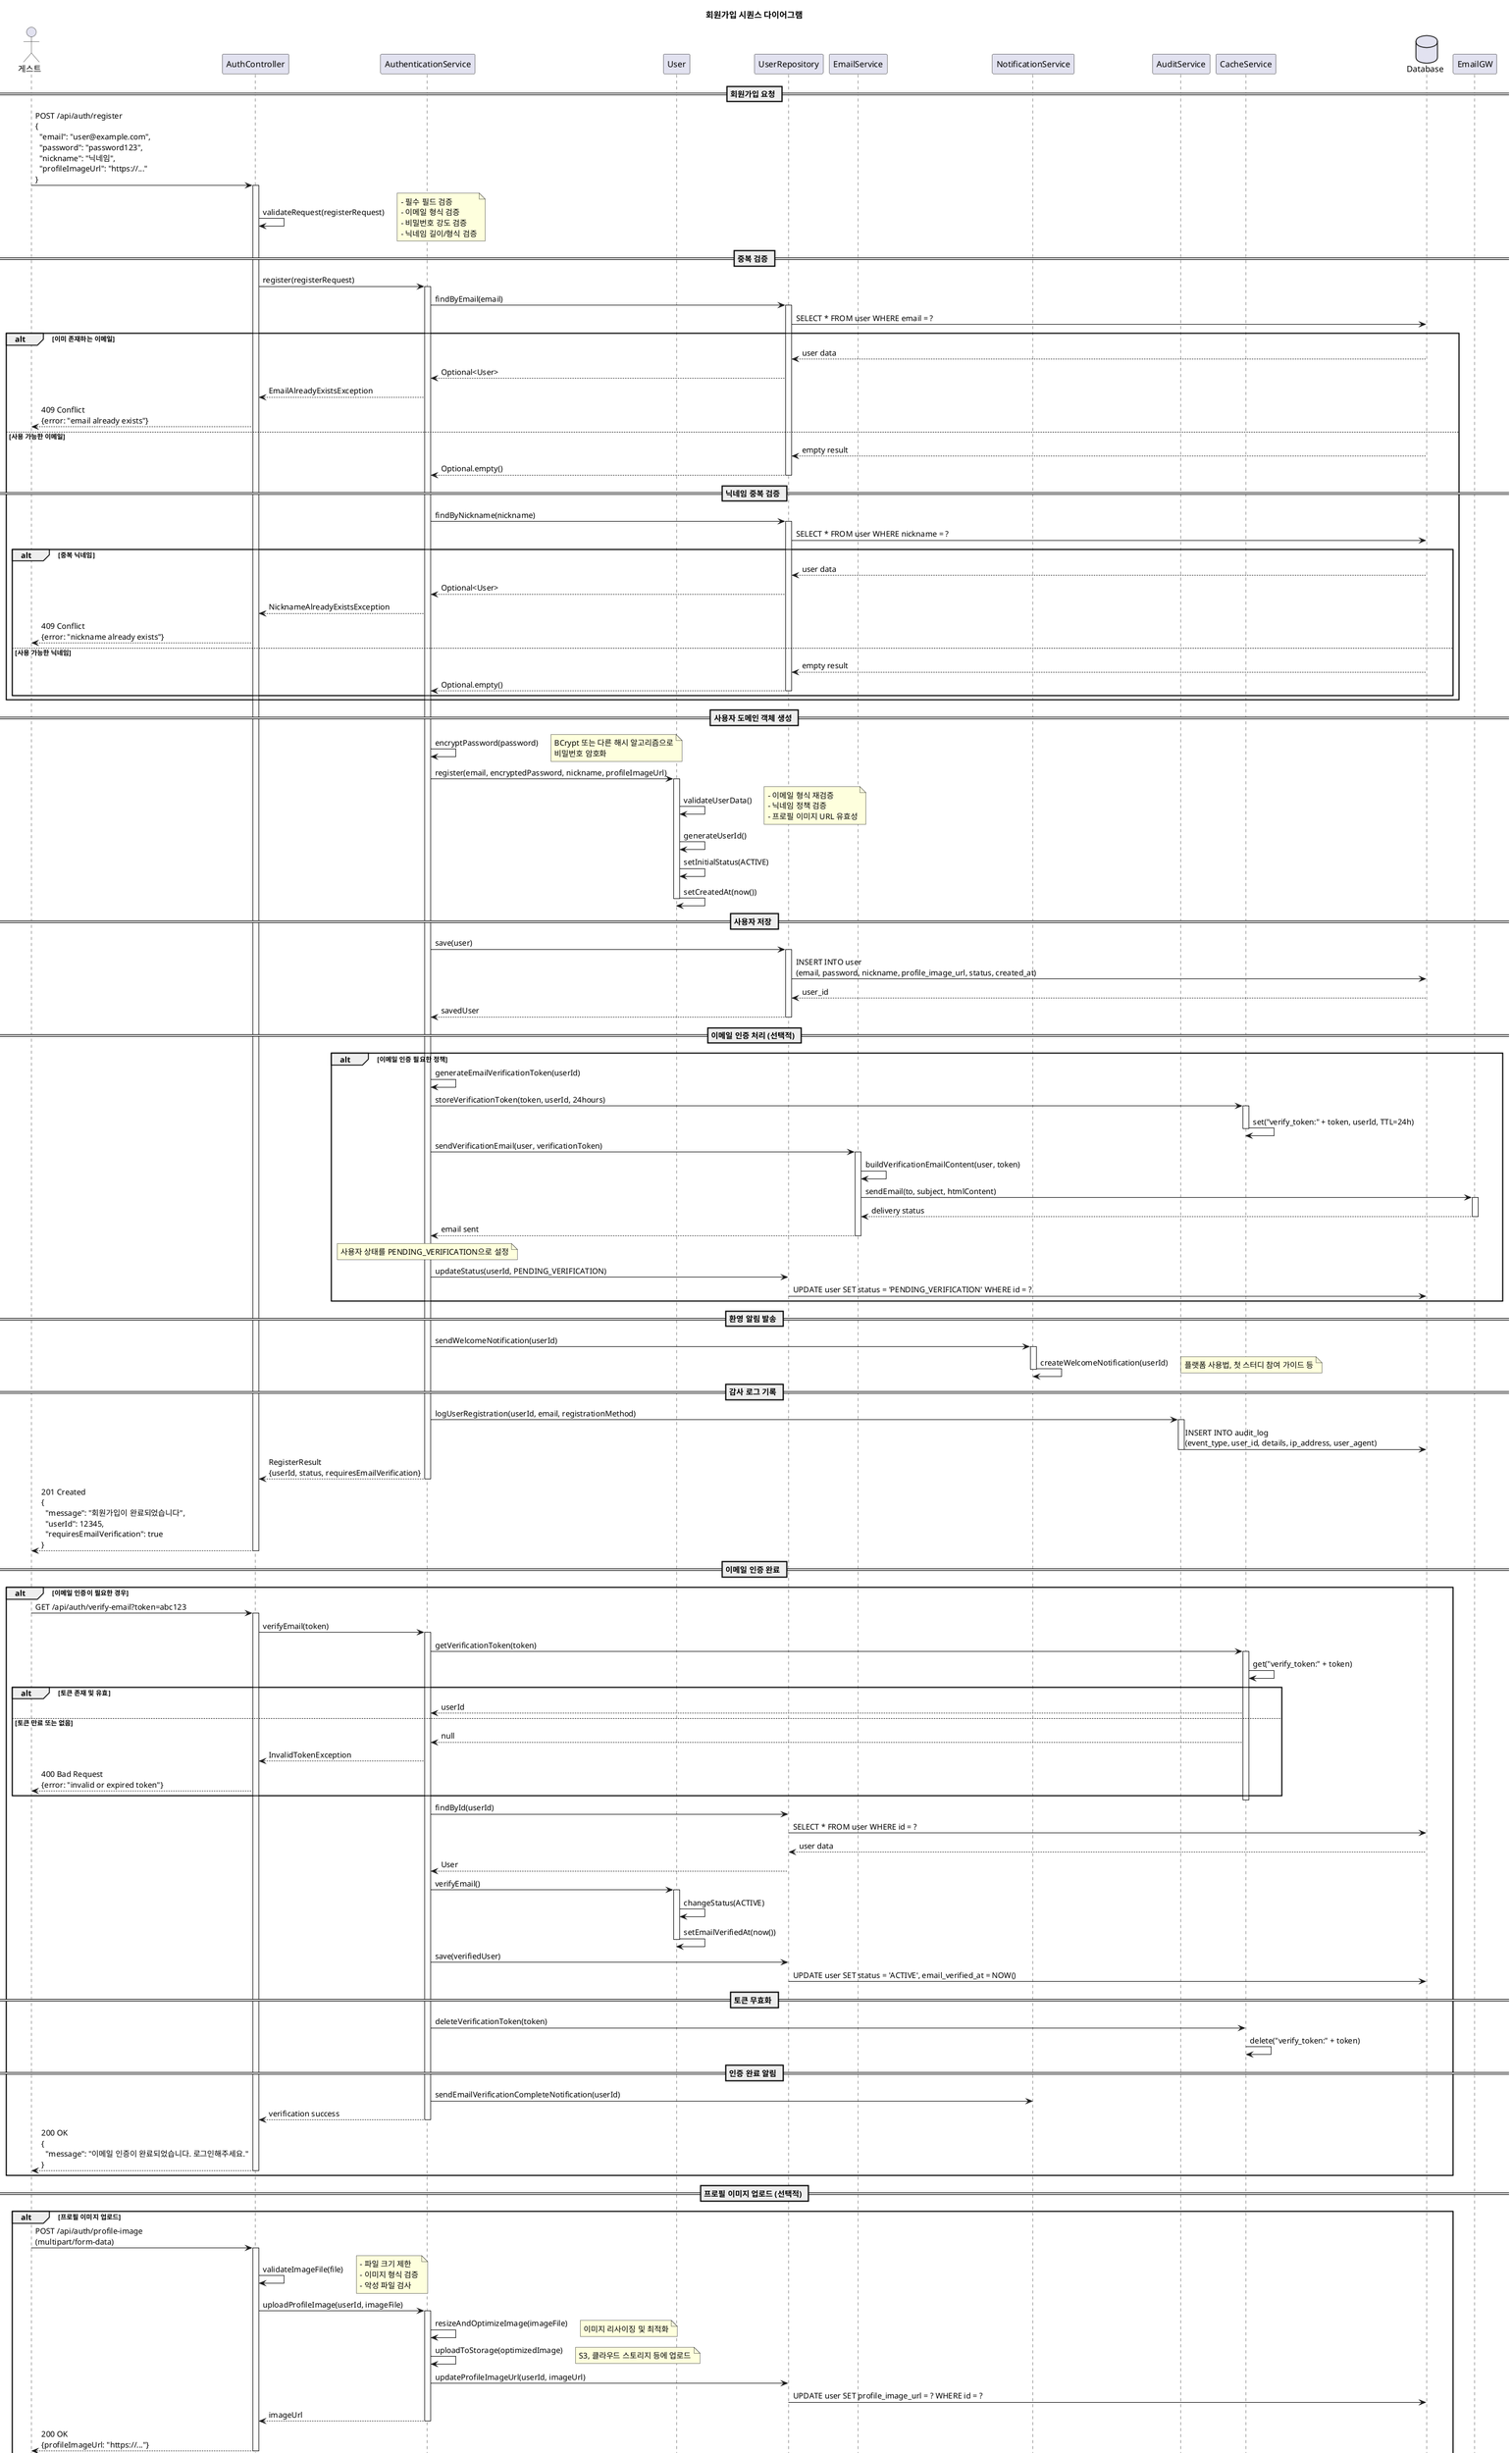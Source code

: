 @startuml
title 회원가입 시퀀스 다이어그램

actor "게스트" as Guest
participant "AuthController" as Controller
participant "AuthenticationService" as AuthService
participant "User" as UserDomain
participant "UserRepository" as UserRepo
participant "EmailService" as EmailService
participant "NotificationService" as NotifyService
participant "AuditService" as AuditService
participant "CacheService" as CacheService
database "Database" as DB
'external "EmailGateway" as EmailGW

== 회원가입 요청 ==
Guest -> Controller: POST /api/auth/register\n{\n  "email": "user@example.com",\n  "password": "password123",\n  "nickname": "닉네임",\n  "profileImageUrl": "https://..."\n}
activate Controller

Controller -> Controller: validateRequest(registerRequest)
note right: - 필수 필드 검증\n- 이메일 형식 검증\n- 비밀번호 강도 검증\n- 닉네임 길이/형식 검증

== 중복 검증 ==
Controller -> AuthService: register(registerRequest)
activate AuthService

AuthService -> UserRepo: findByEmail(email)
activate UserRepo
UserRepo -> DB: SELECT * FROM user WHERE email = ?
alt 이미 존재하는 이메일
    DB --> UserRepo: user data
    UserRepo --> AuthService: Optional<User>
    AuthService --> Controller: EmailAlreadyExistsException
    Controller --> Guest: 409 Conflict\n{error: "email already exists"}
else 사용 가능한 이메일
    DB --> UserRepo: empty result
    UserRepo --> AuthService: Optional.empty()
    deactivate UserRepo

    == 닉네임 중복 검증 ==
    AuthService -> UserRepo: findByNickname(nickname)
    activate UserRepo
    UserRepo -> DB: SELECT * FROM user WHERE nickname = ?
    alt 중복 닉네임
        DB --> UserRepo: user data
        UserRepo --> AuthService: Optional<User>
        AuthService --> Controller: NicknameAlreadyExistsException
        Controller --> Guest: 409 Conflict\n{error: "nickname already exists"}
    else 사용 가능한 닉네임
        DB --> UserRepo: empty result
        UserRepo --> AuthService: Optional.empty()
        deactivate UserRepo
    end
end

== 사용자 도메인 객체 생성 ==
AuthService -> AuthService: encryptPassword(password)
note right: BCrypt 또는 다른 해시 알고리즘으로\n비밀번호 암호화

AuthService -> UserDomain: register(email, encryptedPassword, nickname, profileImageUrl)
activate UserDomain

UserDomain -> UserDomain: validateUserData()
note right: - 이메일 형식 재검증\n- 닉네임 정책 검증\n- 프로필 이미지 URL 유효성

UserDomain -> UserDomain: generateUserId()
UserDomain -> UserDomain: setInitialStatus(ACTIVE)
UserDomain -> UserDomain: setCreatedAt(now())

deactivate UserDomain

== 사용자 저장 ==
AuthService -> UserRepo: save(user)
activate UserRepo
UserRepo -> DB: INSERT INTO user\n(email, password, nickname, profile_image_url, status, created_at)
DB --> UserRepo: user_id
UserRepo --> AuthService: savedUser
deactivate UserRepo

== 이메일 인증 처리 (선택적) ==
alt 이메일 인증 필요한 정책
    AuthService -> AuthService: generateEmailVerificationToken(userId)

    AuthService -> CacheService: storeVerificationToken(token, userId, 24hours)
    activate CacheService
    CacheService -> CacheService: set("verify_token:" + token, userId, TTL=24h)
    deactivate CacheService

    AuthService -> EmailService: sendVerificationEmail(user, verificationToken)
    activate EmailService
    EmailService -> EmailService: buildVerificationEmailContent(user, token)
    EmailService -> EmailGW: sendEmail(to, subject, htmlContent)
    activate EmailGW
    EmailGW --> EmailService: delivery status
    deactivate EmailGW
    EmailService --> AuthService: email sent
    deactivate EmailService

    note over AuthService: 사용자 상태를 PENDING_VERIFICATION으로 설정
    AuthService -> UserRepo: updateStatus(userId, PENDING_VERIFICATION)
    UserRepo -> DB: UPDATE user SET status = 'PENDING_VERIFICATION' WHERE id = ?
end

== 환영 알림 발송 ==
AuthService -> NotifyService: sendWelcomeNotification(userId)
activate NotifyService
NotifyService -> NotifyService: createWelcomeNotification(userId)
note right: 플랫폼 사용법, 첫 스터디 참여 가이드 등
deactivate NotifyService

== 감사 로그 기록 ==
AuthService -> AuditService: logUserRegistration(userId, email, registrationMethod)
activate AuditService
AuditService -> DB: INSERT INTO audit_log\n(event_type, user_id, details, ip_address, user_agent)
deactivate AuditService

AuthService --> Controller: RegisterResult\n{userId, status, requiresEmailVerification}
deactivate AuthService

Controller --> Guest: 201 Created\n{\n  "message": "회원가입이 완료되었습니다",\n  "userId": 12345,\n  "requiresEmailVerification": true\n}
deactivate Controller

== 이메일 인증 완료 ==
alt 이메일 인증이 필요한 경우
    Guest -> Controller: GET /api/auth/verify-email?token=abc123
    activate Controller

    Controller -> AuthService: verifyEmail(token)
    activate AuthService

    AuthService -> CacheService: getVerificationToken(token)
    activate CacheService
    CacheService -> CacheService: get("verify_token:" + token)
    alt 토큰 존재 및 유효
        CacheService --> AuthService: userId
    else 토큰 만료 또는 없음
        CacheService --> AuthService: null
        AuthService --> Controller: InvalidTokenException
        Controller --> Guest: 400 Bad Request\n{error: "invalid or expired token"}
    end
    deactivate CacheService

    AuthService -> UserRepo: findById(userId)
    UserRepo -> DB: SELECT * FROM user WHERE id = ?
    DB --> UserRepo: user data
    UserRepo --> AuthService: User

    AuthService -> UserDomain: verifyEmail()
    activate UserDomain
    UserDomain -> UserDomain: changeStatus(ACTIVE)
    UserDomain -> UserDomain: setEmailVerifiedAt(now())
    deactivate UserDomain

    AuthService -> UserRepo: save(verifiedUser)
    UserRepo -> DB: UPDATE user SET status = 'ACTIVE', email_verified_at = NOW()

    == 토큰 무효화 ==
    AuthService -> CacheService: deleteVerificationToken(token)
    CacheService -> CacheService: delete("verify_token:" + token)

    == 인증 완료 알림 ==
    AuthService -> NotifyService: sendEmailVerificationCompleteNotification(userId)

    AuthService --> Controller: verification success
    deactivate AuthService

    Controller --> Guest: 200 OK\n{\n  "message": "이메일 인증이 완료되었습니다. 로그인해주세요."\n}
    deactivate Controller
end

== 프로필 이미지 업로드 (선택적) ==
alt 프로필 이미지 업로드
    Guest -> Controller: POST /api/auth/profile-image\n(multipart/form-data)
    activate Controller

    Controller -> Controller: validateImageFile(file)
    note right: - 파일 크기 제한\n- 이미지 형식 검증\n- 악성 파일 검사

    Controller -> AuthService: uploadProfileImage(userId, imageFile)
    activate AuthService

    AuthService -> AuthService: resizeAndOptimizeImage(imageFile)
    note right: 이미지 리사이징 및 최적화

    AuthService -> AuthService: uploadToStorage(optimizedImage)
    note right: S3, 클라우드 스토리지 등에 업로드

    AuthService -> UserRepo: updateProfileImageUrl(userId, imageUrl)
    UserRepo -> DB: UPDATE user SET profile_image_url = ? WHERE id = ?

    AuthService --> Controller: imageUrl
    deactivate AuthService

    Controller --> Guest: 200 OK\n{profileImageUrl: "https://..."}
    deactivate Controller
end

== 예외 처리 ==
alt 유효성 검증 실패
    Controller --> Guest: 400 Bad Request\n{\n  "error": "validation failed",\n  "details": [\n    {"field": "email", "message": "invalid format"},\n    {"field": "password", "message": "too weak"}\n  ]\n}
else 이메일 중복
    AuthService --> Controller: EmailAlreadyExistsException
    Controller --> Guest: 409 Conflict\n{error: "email already exists"}
else 닉네임 중복
    AuthService --> Controller: NicknameAlreadyExistsException
    Controller --> Guest: 409 Conflict\n{error: "nickname already exists"}
else 데이터베이스 오류
    UserRepo --> AuthService: DataAccessException
    AuthService --> Controller: RegistrationException
    Controller --> Guest: 500 Internal Server Error\n{error: "registration failed"}
else 이메일 발송 실패
    EmailGW --> EmailService: delivery failed
    EmailService --> AuthService: email delivery failed
    note over AuthService: 사용자는 생성되지만\n수동 인증 또는 재발송 필요
    AuthService --> Controller: RegistrationResult\n{status: "created_but_email_failed"}
end

@enduml
